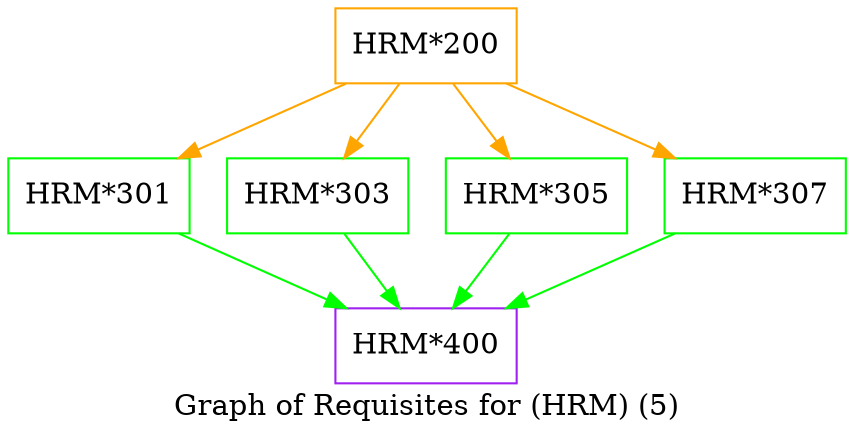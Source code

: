 strict digraph "" {
	graph [bb="0,0,402,203",
		label="Graph of Requisites for (HRM) (5)",
		lheight=0.21,
		lp="201,11.5",
		lwidth=3.38
	];
	node [label="\N"];
	"HRM*200"	[color=orange,
		height=0.5,
		pos="200.5,185",
		shape=box,
		width=1.2083];
	"HRM*301"	[color=green,
		height=0.5,
		pos="43.5,113",
		shape=box,
		width=1.2083];
	"HRM*200" -> "HRM*301"	[color=orange,
		pos="e,81.782,131.07 162.09,166.88 140.63,157.31 113.7,145.3 90.932,135.15"];
	"HRM*303"	[color=green,
		height=0.5,
		pos="148.5,113",
		shape=box,
		width=1.2083];
	"HRM*200" -> "HRM*303"	[color=orange,
		pos="e,161.21,131.1 187.65,166.7 181.47,158.39 173.96,148.28 167.18,139.14"];
	"HRM*305"	[color=green,
		height=0.5,
		pos="253.5,113",
		shape=box,
		width=1.2083];
	"HRM*200" -> "HRM*305"	[color=orange,
		pos="e,240.55,131.1 213.6,166.7 219.89,158.39 227.55,148.28 234.46,139.14"];
	"HRM*307"	[color=green,
		height=0.5,
		pos="358.5,113",
		shape=box,
		width=1.2083];
	"HRM*200" -> "HRM*307"	[color=orange,
		pos="e,319.97,131.07 239.15,166.88 260.75,157.31 287.85,145.3 310.77,135.15"];
	"HRM*400"	[color=purple,
		height=0.5,
		pos="200.5,41",
		shape=box,
		width=1.2083];
	"HRM*301" -> "HRM*400"	[color=green,
		pos="e,162.22,59.068 81.907,94.876 103.37,85.307 130.3,73.3 153.07,63.148"];
	"HRM*303" -> "HRM*400"	[color=green,
		pos="e,187.79,59.104 161.35,94.697 167.53,86.389 175.04,76.277 181.82,67.141"];
	"HRM*305" -> "HRM*400"	[color=green,
		pos="e,213.45,59.104 240.4,94.697 234.11,86.389 226.45,76.277 219.54,67.141"];
	"HRM*307" -> "HRM*400"	[color=green,
		pos="e,239.03,59.068 319.85,94.876 298.25,85.307 271.15,73.3 248.23,63.148"];
}
